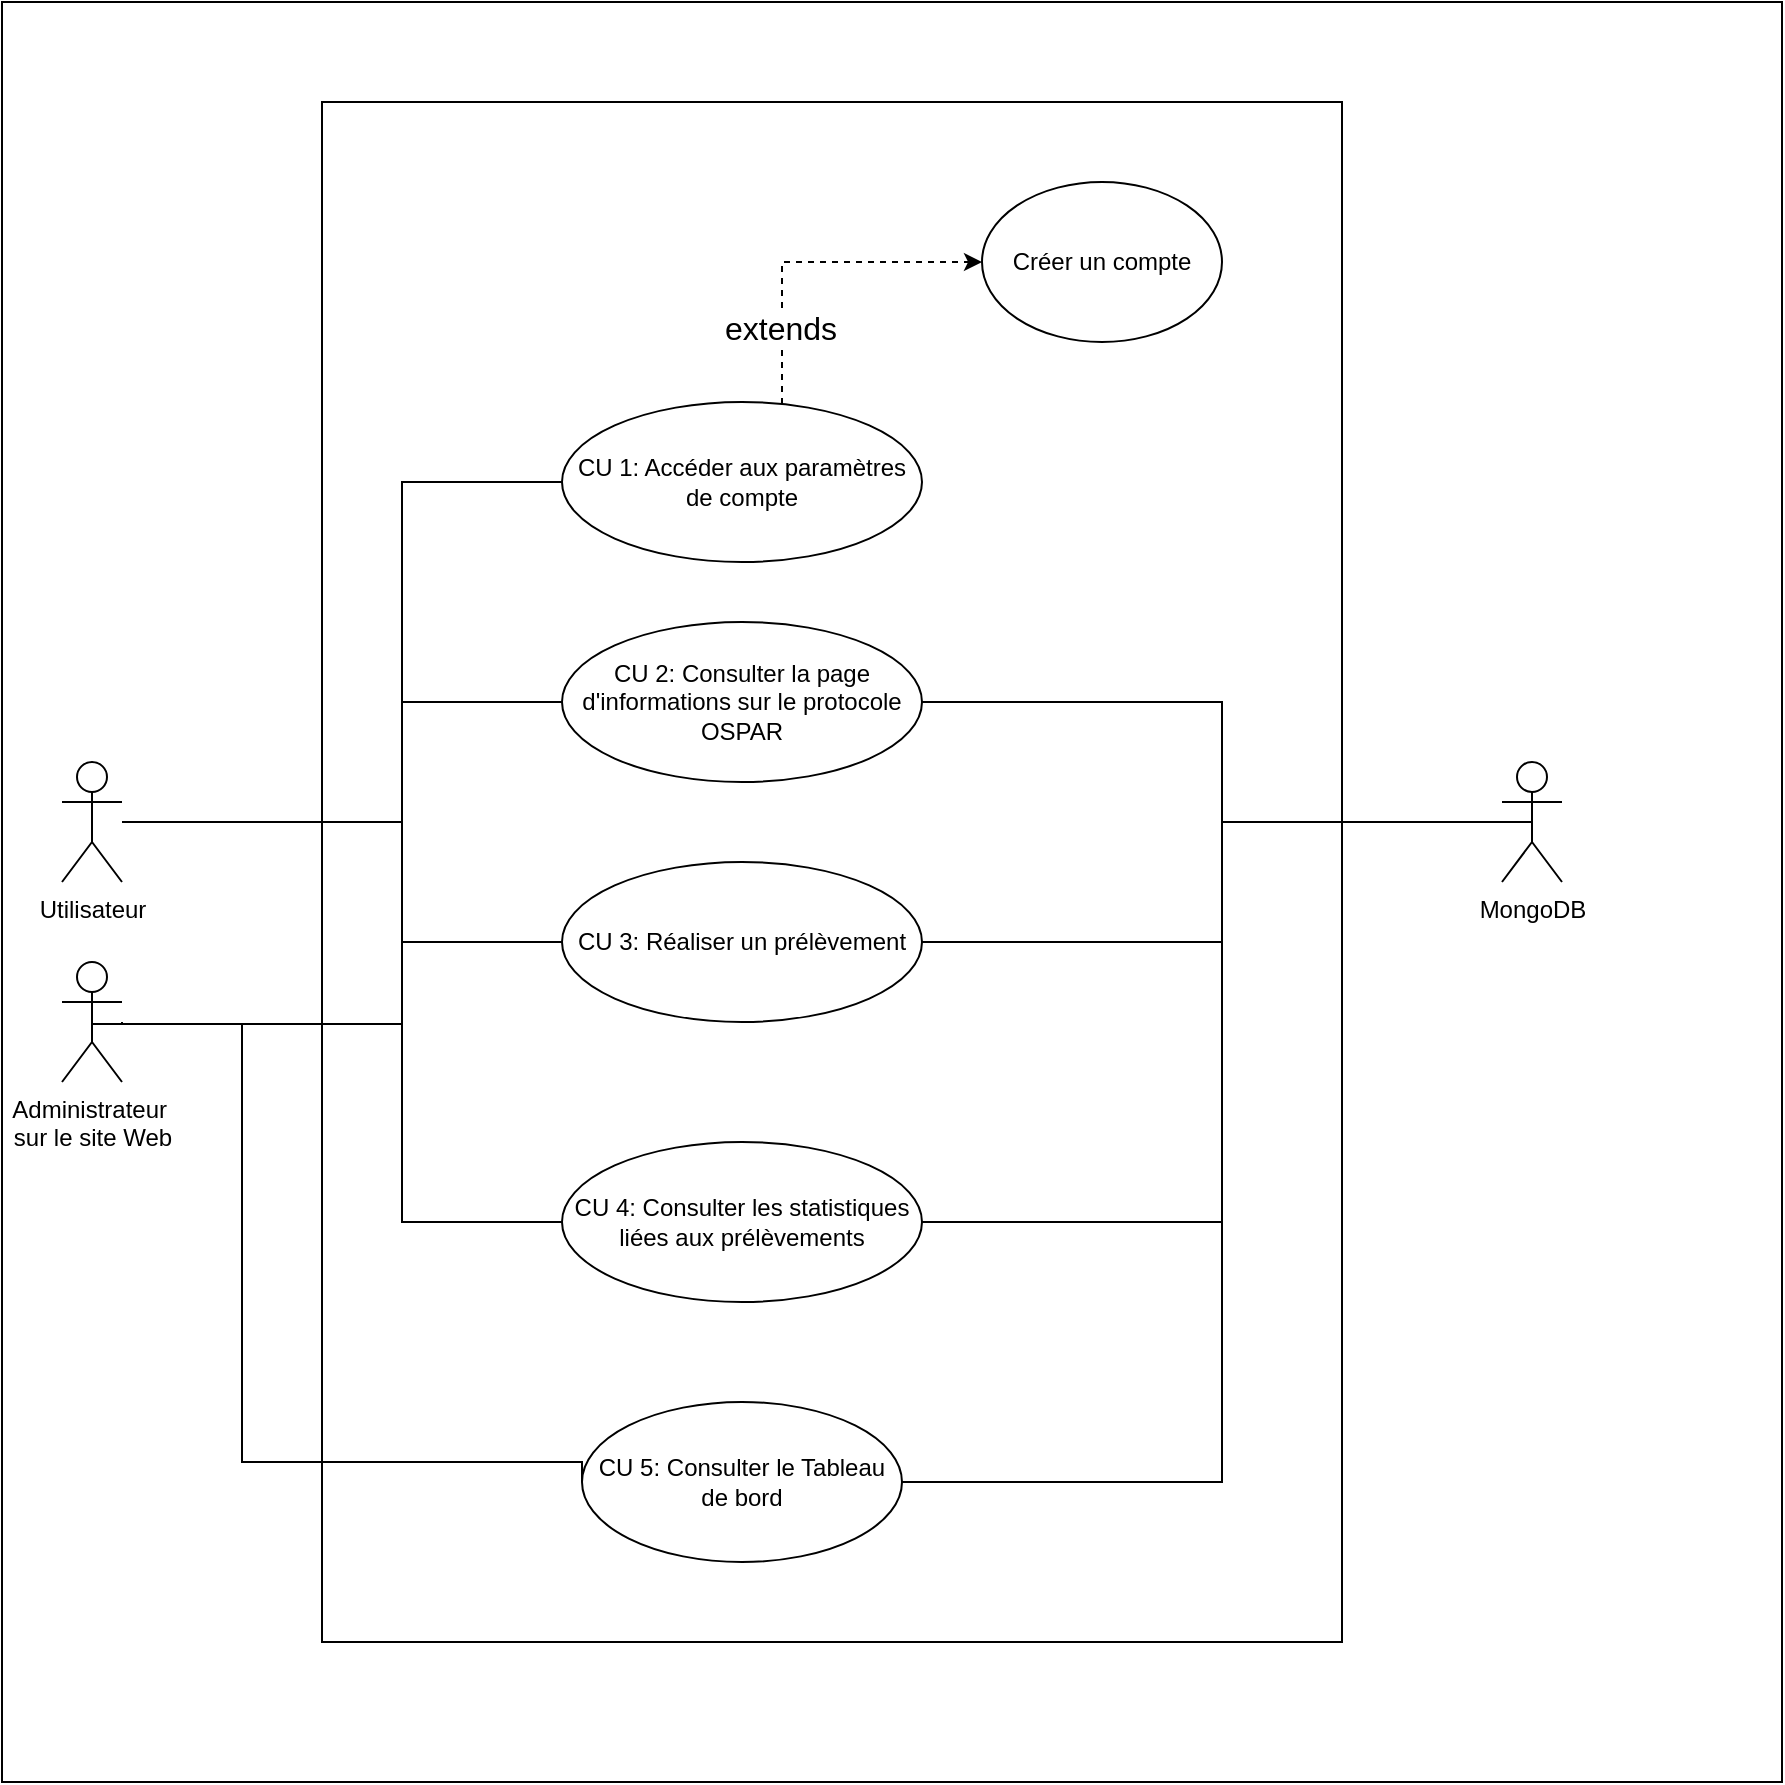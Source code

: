 <mxfile version="26.0.10">
  <diagram name="Page-1" id="LubBqCAFF0eY_6Dfj3jN">
    <mxGraphModel dx="947" dy="766" grid="1" gridSize="10" guides="1" tooltips="1" connect="1" arrows="1" fold="1" page="1" pageScale="1" pageWidth="850" pageHeight="1100" math="0" shadow="0">
      <root>
        <mxCell id="0" />
        <mxCell id="1" parent="0" />
        <mxCell id="bE1gFKcx4u8gwo7U3hTT-1" value="" style="whiteSpace=wrap;html=1;aspect=fixed;" parent="1" vertex="1">
          <mxGeometry y="20" width="890" height="890" as="geometry" />
        </mxCell>
        <mxCell id="hrwhk7hBxuppIEL_lkO9-1" value="Utilisateur" style="shape=umlActor;verticalLabelPosition=bottom;verticalAlign=top;html=1;outlineConnect=0;" parent="1" vertex="1">
          <mxGeometry x="30" y="400" width="30" height="60" as="geometry" />
        </mxCell>
        <mxCell id="bE1gFKcx4u8gwo7U3hTT-4" value="" style="rounded=0;whiteSpace=wrap;html=1;" parent="1" vertex="1">
          <mxGeometry x="160" y="70" width="510" height="770" as="geometry" />
        </mxCell>
        <mxCell id="bE1gFKcx4u8gwo7U3hTT-5" value="MongoDB" style="shape=umlActor;verticalLabelPosition=bottom;verticalAlign=top;html=1;outlineConnect=0;" parent="1" vertex="1">
          <mxGeometry x="750" y="400" width="30" height="60" as="geometry" />
        </mxCell>
        <mxCell id="bE1gFKcx4u8gwo7U3hTT-11" style="edgeStyle=orthogonalEdgeStyle;rounded=0;orthogonalLoop=1;jettySize=auto;html=1;dashed=1;" parent="1" source="bE1gFKcx4u8gwo7U3hTT-6" target="bE1gFKcx4u8gwo7U3hTT-10" edge="1">
          <mxGeometry relative="1" as="geometry">
            <Array as="points">
              <mxPoint x="390" y="150" />
            </Array>
          </mxGeometry>
        </mxCell>
        <mxCell id="bE1gFKcx4u8gwo7U3hTT-12" value="&lt;font style=&quot;font-size: 16px;&quot;&gt;extends&lt;/font&gt;" style="edgeLabel;html=1;align=center;verticalAlign=middle;resizable=0;points=[];" parent="bE1gFKcx4u8gwo7U3hTT-11" vertex="1" connectable="0">
          <mxGeometry x="-0.55" y="1" relative="1" as="geometry">
            <mxPoint as="offset" />
          </mxGeometry>
        </mxCell>
        <mxCell id="bE1gFKcx4u8gwo7U3hTT-6" value="CU 1: Accéder aux paramètres de compte" style="ellipse;whiteSpace=wrap;html=1;" parent="1" vertex="1">
          <mxGeometry x="280" y="220" width="180" height="80" as="geometry" />
        </mxCell>
        <mxCell id="bE1gFKcx4u8gwo7U3hTT-7" value="CU 2: Consulter la page d&#39;informations sur le protocole OSPAR" style="ellipse;whiteSpace=wrap;html=1;" parent="1" vertex="1">
          <mxGeometry x="280" y="330" width="180" height="80" as="geometry" />
        </mxCell>
        <mxCell id="bE1gFKcx4u8gwo7U3hTT-8" value="CU 3: Réaliser un prélèvement" style="ellipse;whiteSpace=wrap;html=1;" parent="1" vertex="1">
          <mxGeometry x="280" y="450" width="180" height="80" as="geometry" />
        </mxCell>
        <mxCell id="bE1gFKcx4u8gwo7U3hTT-9" value="CU 4: Consulter les statistiques liées aux prélèvements" style="ellipse;whiteSpace=wrap;html=1;" parent="1" vertex="1">
          <mxGeometry x="280" y="590" width="180" height="80" as="geometry" />
        </mxCell>
        <mxCell id="bE1gFKcx4u8gwo7U3hTT-10" value="Créer un compte" style="ellipse;whiteSpace=wrap;html=1;" parent="1" vertex="1">
          <mxGeometry x="490" y="110" width="120" height="80" as="geometry" />
        </mxCell>
        <mxCell id="bE1gFKcx4u8gwo7U3hTT-16" style="edgeStyle=orthogonalEdgeStyle;rounded=0;orthogonalLoop=1;jettySize=auto;html=1;entryX=0;entryY=0.5;entryDx=0;entryDy=0;endArrow=none;startFill=0;" parent="1" source="hrwhk7hBxuppIEL_lkO9-1" target="bE1gFKcx4u8gwo7U3hTT-6" edge="1">
          <mxGeometry relative="1" as="geometry">
            <Array as="points">
              <mxPoint x="200" y="430" />
              <mxPoint x="200" y="260" />
            </Array>
          </mxGeometry>
        </mxCell>
        <mxCell id="bE1gFKcx4u8gwo7U3hTT-17" style="edgeStyle=orthogonalEdgeStyle;rounded=0;orthogonalLoop=1;jettySize=auto;html=1;endArrow=none;startFill=0;" parent="1" source="hrwhk7hBxuppIEL_lkO9-1" target="bE1gFKcx4u8gwo7U3hTT-7" edge="1">
          <mxGeometry relative="1" as="geometry">
            <Array as="points">
              <mxPoint x="200" y="430" />
              <mxPoint x="200" y="370" />
            </Array>
          </mxGeometry>
        </mxCell>
        <mxCell id="bE1gFKcx4u8gwo7U3hTT-18" style="edgeStyle=orthogonalEdgeStyle;rounded=0;orthogonalLoop=1;jettySize=auto;html=1;endArrow=none;startFill=0;" parent="1" source="hrwhk7hBxuppIEL_lkO9-1" target="bE1gFKcx4u8gwo7U3hTT-8" edge="1">
          <mxGeometry relative="1" as="geometry">
            <Array as="points">
              <mxPoint x="200" y="430" />
              <mxPoint x="200" y="490" />
            </Array>
          </mxGeometry>
        </mxCell>
        <mxCell id="bE1gFKcx4u8gwo7U3hTT-19" style="edgeStyle=orthogonalEdgeStyle;rounded=0;orthogonalLoop=1;jettySize=auto;html=1;entryX=0;entryY=0.5;entryDx=0;entryDy=0;endArrow=none;startFill=0;" parent="1" source="hrwhk7hBxuppIEL_lkO9-1" target="bE1gFKcx4u8gwo7U3hTT-9" edge="1">
          <mxGeometry relative="1" as="geometry">
            <Array as="points">
              <mxPoint x="200" y="430" />
              <mxPoint x="200" y="630" />
            </Array>
          </mxGeometry>
        </mxCell>
        <mxCell id="bE1gFKcx4u8gwo7U3hTT-20" style="edgeStyle=orthogonalEdgeStyle;rounded=0;orthogonalLoop=1;jettySize=auto;html=1;entryX=0.5;entryY=0.5;entryDx=0;entryDy=0;entryPerimeter=0;endArrow=none;startFill=0;" parent="1" source="bE1gFKcx4u8gwo7U3hTT-7" target="bE1gFKcx4u8gwo7U3hTT-5" edge="1">
          <mxGeometry relative="1" as="geometry">
            <Array as="points">
              <mxPoint x="610" y="370" />
              <mxPoint x="610" y="430" />
            </Array>
          </mxGeometry>
        </mxCell>
        <mxCell id="bE1gFKcx4u8gwo7U3hTT-21" style="edgeStyle=orthogonalEdgeStyle;rounded=0;orthogonalLoop=1;jettySize=auto;html=1;entryX=0.5;entryY=0.5;entryDx=0;entryDy=0;entryPerimeter=0;endArrow=none;startFill=0;" parent="1" source="bE1gFKcx4u8gwo7U3hTT-8" target="bE1gFKcx4u8gwo7U3hTT-5" edge="1">
          <mxGeometry relative="1" as="geometry">
            <Array as="points">
              <mxPoint x="610" y="490" />
              <mxPoint x="610" y="430" />
            </Array>
          </mxGeometry>
        </mxCell>
        <mxCell id="bE1gFKcx4u8gwo7U3hTT-22" style="edgeStyle=orthogonalEdgeStyle;rounded=0;orthogonalLoop=1;jettySize=auto;html=1;entryX=0.5;entryY=0.5;entryDx=0;entryDy=0;entryPerimeter=0;endArrow=none;startFill=0;" parent="1" source="bE1gFKcx4u8gwo7U3hTT-9" target="bE1gFKcx4u8gwo7U3hTT-5" edge="1">
          <mxGeometry relative="1" as="geometry">
            <Array as="points">
              <mxPoint x="610" y="630" />
              <mxPoint x="610" y="430" />
            </Array>
          </mxGeometry>
        </mxCell>
        <mxCell id="yzMuyjXtBNfQkwznEPzL-2" value="CU 5: Consulter le Tableau de bord" style="ellipse;whiteSpace=wrap;html=1;" vertex="1" parent="1">
          <mxGeometry x="290" y="720" width="160" height="80" as="geometry" />
        </mxCell>
        <mxCell id="yzMuyjXtBNfQkwznEPzL-3" value="Administrateur&amp;nbsp;&lt;br&gt;sur le site Web" style="shape=umlActor;verticalLabelPosition=bottom;verticalAlign=top;html=1;outlineConnect=0;" vertex="1" parent="1">
          <mxGeometry x="30" y="500" width="30" height="60" as="geometry" />
        </mxCell>
        <mxCell id="yzMuyjXtBNfQkwznEPzL-5" style="edgeStyle=orthogonalEdgeStyle;rounded=0;orthogonalLoop=1;jettySize=auto;html=1;entryX=0;entryY=0.5;entryDx=0;entryDy=0;endArrow=none;startFill=0;exitX=0.5;exitY=0.5;exitDx=0;exitDy=0;exitPerimeter=0;" edge="1" parent="1" source="yzMuyjXtBNfQkwznEPzL-3" target="yzMuyjXtBNfQkwznEPzL-2">
          <mxGeometry relative="1" as="geometry">
            <mxPoint x="109.5" y="530" as="sourcePoint" />
            <mxPoint x="280" y="750.0" as="targetPoint" />
            <Array as="points">
              <mxPoint x="45" y="531" />
              <mxPoint x="120" y="531" />
              <mxPoint x="120" y="750" />
              <mxPoint x="290" y="750" />
            </Array>
          </mxGeometry>
        </mxCell>
        <mxCell id="yzMuyjXtBNfQkwznEPzL-10" style="edgeStyle=orthogonalEdgeStyle;rounded=0;orthogonalLoop=1;jettySize=auto;html=1;endArrow=none;startFill=0;exitX=0.5;exitY=0.5;exitDx=0;exitDy=0;exitPerimeter=0;" edge="1" parent="1" target="bE1gFKcx4u8gwo7U3hTT-9">
          <mxGeometry relative="1" as="geometry">
            <mxPoint x="60" y="530" as="sourcePoint" />
            <mxPoint x="305" y="760" as="targetPoint" />
            <Array as="points">
              <mxPoint x="60" y="531" />
              <mxPoint x="200" y="531" />
              <mxPoint x="200" y="630" />
            </Array>
          </mxGeometry>
        </mxCell>
        <mxCell id="yzMuyjXtBNfQkwznEPzL-11" style="edgeStyle=orthogonalEdgeStyle;rounded=0;orthogonalLoop=1;jettySize=auto;html=1;entryX=0.5;entryY=0.5;entryDx=0;entryDy=0;entryPerimeter=0;endArrow=none;startFill=0;" edge="1" parent="1" source="yzMuyjXtBNfQkwznEPzL-2">
          <mxGeometry relative="1" as="geometry">
            <Array as="points">
              <mxPoint x="610" y="760" />
              <mxPoint x="610" y="430" />
            </Array>
            <mxPoint x="460" y="630" as="sourcePoint" />
            <mxPoint x="765" y="430" as="targetPoint" />
          </mxGeometry>
        </mxCell>
      </root>
    </mxGraphModel>
  </diagram>
</mxfile>
